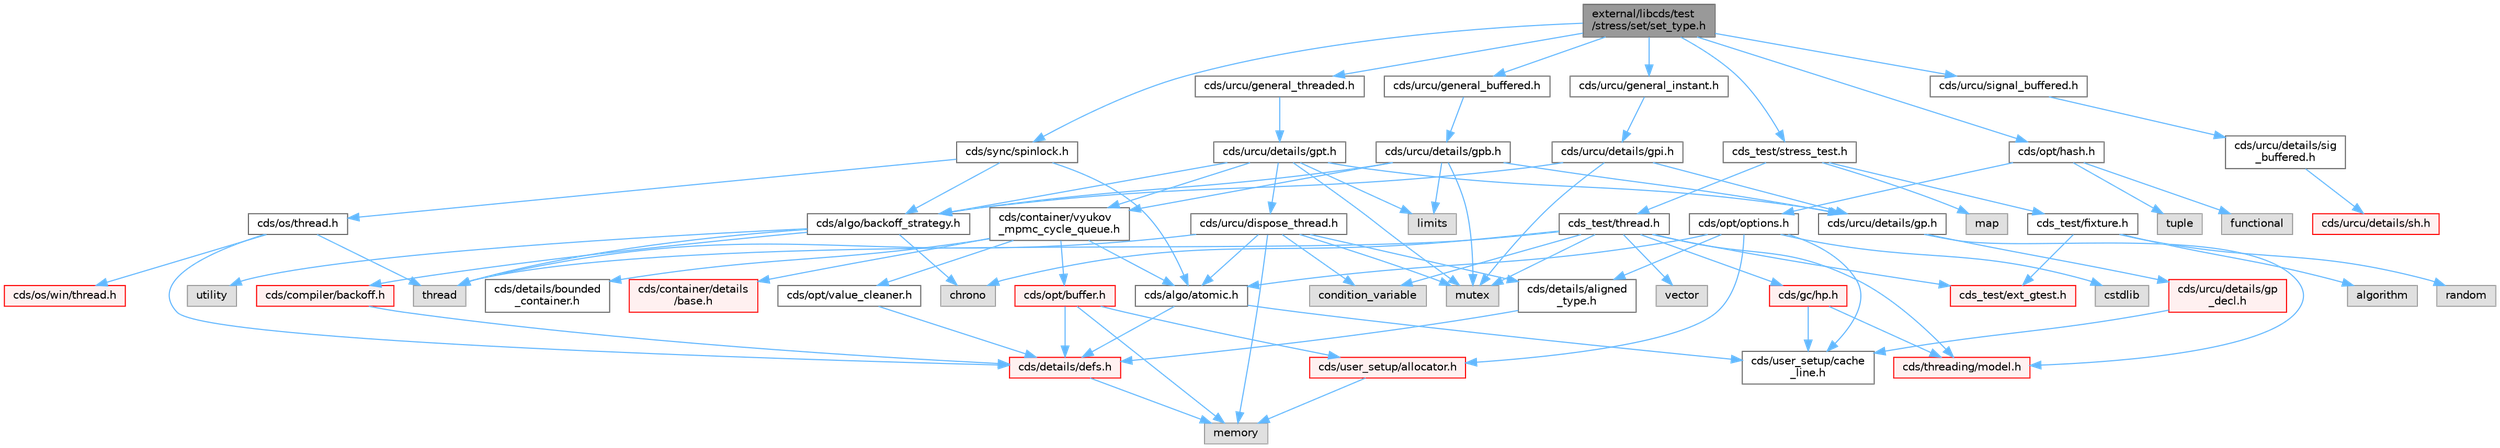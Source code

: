 digraph "external/libcds/test/stress/set/set_type.h"
{
 // LATEX_PDF_SIZE
  bgcolor="transparent";
  edge [fontname=Helvetica,fontsize=10,labelfontname=Helvetica,labelfontsize=10];
  node [fontname=Helvetica,fontsize=10,shape=box,height=0.2,width=0.4];
  Node1 [id="Node000001",label="external/libcds/test\l/stress/set/set_type.h",height=0.2,width=0.4,color="gray40", fillcolor="grey60", style="filled", fontcolor="black",tooltip=" "];
  Node1 -> Node2 [id="edge1_Node000001_Node000002",color="steelblue1",style="solid",tooltip=" "];
  Node2 [id="Node000002",label="cds/urcu/general_instant.h",height=0.2,width=0.4,color="grey40", fillcolor="white", style="filled",URL="$general__instant_8h.html",tooltip=" "];
  Node2 -> Node3 [id="edge2_Node000002_Node000003",color="steelblue1",style="solid",tooltip=" "];
  Node3 [id="Node000003",label="cds/urcu/details/gpi.h",height=0.2,width=0.4,color="grey40", fillcolor="white", style="filled",URL="$gpi_8h.html",tooltip=" "];
  Node3 -> Node4 [id="edge3_Node000003_Node000004",color="steelblue1",style="solid",tooltip=" "];
  Node4 [id="Node000004",label="mutex",height=0.2,width=0.4,color="grey60", fillcolor="#E0E0E0", style="filled",tooltip=" "];
  Node3 -> Node5 [id="edge4_Node000003_Node000005",color="steelblue1",style="solid",tooltip=" "];
  Node5 [id="Node000005",label="cds/urcu/details/gp.h",height=0.2,width=0.4,color="grey40", fillcolor="white", style="filled",URL="$gp_8h.html",tooltip=" "];
  Node5 -> Node6 [id="edge5_Node000005_Node000006",color="steelblue1",style="solid",tooltip=" "];
  Node6 [id="Node000006",label="cds/urcu/details/gp\l_decl.h",height=0.2,width=0.4,color="red", fillcolor="#FFF0F0", style="filled",URL="$gp__decl_8h.html",tooltip=" "];
  Node6 -> Node22 [id="edge6_Node000006_Node000022",color="steelblue1",style="solid",tooltip=" "];
  Node22 [id="Node000022",label="cds/user_setup/cache\l_line.h",height=0.2,width=0.4,color="grey40", fillcolor="white", style="filled",URL="$cache__line_8h.html",tooltip="Cache-line size definition"];
  Node5 -> Node46 [id="edge7_Node000005_Node000046",color="steelblue1",style="solid",tooltip=" "];
  Node46 [id="Node000046",label="cds/threading/model.h",height=0.2,width=0.4,color="red", fillcolor="#FFF0F0", style="filled",URL="$model_8h.html",tooltip=" "];
  Node3 -> Node53 [id="edge8_Node000003_Node000053",color="steelblue1",style="solid",tooltip=" "];
  Node53 [id="Node000053",label="cds/algo/backoff_strategy.h",height=0.2,width=0.4,color="grey40", fillcolor="white", style="filled",URL="$backoff__strategy_8h.html",tooltip=" "];
  Node53 -> Node41 [id="edge9_Node000053_Node000041",color="steelblue1",style="solid",tooltip=" "];
  Node41 [id="Node000041",label="utility",height=0.2,width=0.4,color="grey60", fillcolor="#E0E0E0", style="filled",tooltip=" "];
  Node53 -> Node36 [id="edge10_Node000053_Node000036",color="steelblue1",style="solid",tooltip=" "];
  Node36 [id="Node000036",label="thread",height=0.2,width=0.4,color="grey60", fillcolor="#E0E0E0", style="filled",tooltip=" "];
  Node53 -> Node54 [id="edge11_Node000053_Node000054",color="steelblue1",style="solid",tooltip=" "];
  Node54 [id="Node000054",label="chrono",height=0.2,width=0.4,color="grey60", fillcolor="#E0E0E0", style="filled",tooltip=" "];
  Node53 -> Node55 [id="edge12_Node000053_Node000055",color="steelblue1",style="solid",tooltip=" "];
  Node55 [id="Node000055",label="cds/compiler/backoff.h",height=0.2,width=0.4,color="red", fillcolor="#FFF0F0", style="filled",URL="$backoff_8h.html",tooltip=" "];
  Node55 -> Node9 [id="edge13_Node000055_Node000009",color="steelblue1",style="solid",tooltip=" "];
  Node9 [id="Node000009",label="cds/details/defs.h",height=0.2,width=0.4,color="red", fillcolor="#FFF0F0", style="filled",URL="$details_2defs_8h.html",tooltip=" "];
  Node9 -> Node17 [id="edge14_Node000009_Node000017",color="steelblue1",style="solid",tooltip=" "];
  Node17 [id="Node000017",label="memory",height=0.2,width=0.4,color="grey60", fillcolor="#E0E0E0", style="filled",tooltip=" "];
  Node1 -> Node57 [id="edge15_Node000001_Node000057",color="steelblue1",style="solid",tooltip=" "];
  Node57 [id="Node000057",label="cds/urcu/general_buffered.h",height=0.2,width=0.4,color="grey40", fillcolor="white", style="filled",URL="$general__buffered_8h.html",tooltip=" "];
  Node57 -> Node58 [id="edge16_Node000057_Node000058",color="steelblue1",style="solid",tooltip=" "];
  Node58 [id="Node000058",label="cds/urcu/details/gpb.h",height=0.2,width=0.4,color="grey40", fillcolor="white", style="filled",URL="$gpb_8h.html",tooltip=" "];
  Node58 -> Node4 [id="edge17_Node000058_Node000004",color="steelblue1",style="solid",tooltip=" "];
  Node58 -> Node59 [id="edge18_Node000058_Node000059",color="steelblue1",style="solid",tooltip=" "];
  Node59 [id="Node000059",label="limits",height=0.2,width=0.4,color="grey60", fillcolor="#E0E0E0", style="filled",tooltip=" "];
  Node58 -> Node5 [id="edge19_Node000058_Node000005",color="steelblue1",style="solid",tooltip=" "];
  Node58 -> Node53 [id="edge20_Node000058_Node000053",color="steelblue1",style="solid",tooltip=" "];
  Node58 -> Node60 [id="edge21_Node000058_Node000060",color="steelblue1",style="solid",tooltip=" "];
  Node60 [id="Node000060",label="cds/container/vyukov\l_mpmc_cycle_queue.h",height=0.2,width=0.4,color="grey40", fillcolor="white", style="filled",URL="$container_2vyukov__mpmc__cycle__queue_8h.html",tooltip=" "];
  Node60 -> Node61 [id="edge22_Node000060_Node000061",color="steelblue1",style="solid",tooltip=" "];
  Node61 [id="Node000061",label="cds/container/details\l/base.h",height=0.2,width=0.4,color="red", fillcolor="#FFF0F0", style="filled",URL="$external_2libcds_2cds_2container_2details_2base_8h.html",tooltip=" "];
  Node60 -> Node67 [id="edge23_Node000060_Node000067",color="steelblue1",style="solid",tooltip=" "];
  Node67 [id="Node000067",label="cds/opt/buffer.h",height=0.2,width=0.4,color="red", fillcolor="#FFF0F0", style="filled",URL="$external_2libcds_2cds_2opt_2buffer_8h.html",tooltip=" "];
  Node67 -> Node9 [id="edge24_Node000067_Node000009",color="steelblue1",style="solid",tooltip=" "];
  Node67 -> Node26 [id="edge25_Node000067_Node000026",color="steelblue1",style="solid",tooltip=" "];
  Node26 [id="Node000026",label="cds/user_setup/allocator.h",height=0.2,width=0.4,color="red", fillcolor="#FFF0F0", style="filled",URL="$external_2libcds_2cds_2user__setup_2allocator_8h.html",tooltip="Default implementation of allocator classes."];
  Node26 -> Node17 [id="edge26_Node000026_Node000017",color="steelblue1",style="solid",tooltip=" "];
  Node67 -> Node17 [id="edge27_Node000067_Node000017",color="steelblue1",style="solid",tooltip=" "];
  Node60 -> Node69 [id="edge28_Node000060_Node000069",color="steelblue1",style="solid",tooltip=" "];
  Node69 [id="Node000069",label="cds/opt/value_cleaner.h",height=0.2,width=0.4,color="grey40", fillcolor="white", style="filled",URL="$value__cleaner_8h.html",tooltip=" "];
  Node69 -> Node9 [id="edge29_Node000069_Node000009",color="steelblue1",style="solid",tooltip=" "];
  Node60 -> Node8 [id="edge30_Node000060_Node000008",color="steelblue1",style="solid",tooltip=" "];
  Node8 [id="Node000008",label="cds/algo/atomic.h",height=0.2,width=0.4,color="grey40", fillcolor="white", style="filled",URL="$external_2libcds_2cds_2algo_2atomic_8h.html",tooltip=" "];
  Node8 -> Node9 [id="edge31_Node000008_Node000009",color="steelblue1",style="solid",tooltip=" "];
  Node8 -> Node22 [id="edge32_Node000008_Node000022",color="steelblue1",style="solid",tooltip=" "];
  Node60 -> Node70 [id="edge33_Node000060_Node000070",color="steelblue1",style="solid",tooltip=" "];
  Node70 [id="Node000070",label="cds/details/bounded\l_container.h",height=0.2,width=0.4,color="grey40", fillcolor="white", style="filled",URL="$bounded__container_8h.html",tooltip=" "];
  Node1 -> Node71 [id="edge34_Node000001_Node000071",color="steelblue1",style="solid",tooltip=" "];
  Node71 [id="Node000071",label="cds/urcu/general_threaded.h",height=0.2,width=0.4,color="grey40", fillcolor="white", style="filled",URL="$general__threaded_8h.html",tooltip=" "];
  Node71 -> Node72 [id="edge35_Node000071_Node000072",color="steelblue1",style="solid",tooltip=" "];
  Node72 [id="Node000072",label="cds/urcu/details/gpt.h",height=0.2,width=0.4,color="grey40", fillcolor="white", style="filled",URL="$gpt_8h.html",tooltip=" "];
  Node72 -> Node4 [id="edge36_Node000072_Node000004",color="steelblue1",style="solid",tooltip=" "];
  Node72 -> Node59 [id="edge37_Node000072_Node000059",color="steelblue1",style="solid",tooltip=" "];
  Node72 -> Node5 [id="edge38_Node000072_Node000005",color="steelblue1",style="solid",tooltip=" "];
  Node72 -> Node73 [id="edge39_Node000072_Node000073",color="steelblue1",style="solid",tooltip=" "];
  Node73 [id="Node000073",label="cds/urcu/dispose_thread.h",height=0.2,width=0.4,color="grey40", fillcolor="white", style="filled",URL="$dispose__thread_8h.html",tooltip=" "];
  Node73 -> Node17 [id="edge40_Node000073_Node000017",color="steelblue1",style="solid",tooltip=" "];
  Node73 -> Node36 [id="edge41_Node000073_Node000036",color="steelblue1",style="solid",tooltip=" "];
  Node73 -> Node4 [id="edge42_Node000073_Node000004",color="steelblue1",style="solid",tooltip=" "];
  Node73 -> Node74 [id="edge43_Node000073_Node000074",color="steelblue1",style="solid",tooltip=" "];
  Node74 [id="Node000074",label="condition_variable",height=0.2,width=0.4,color="grey60", fillcolor="#E0E0E0", style="filled",tooltip=" "];
  Node73 -> Node66 [id="edge44_Node000073_Node000066",color="steelblue1",style="solid",tooltip=" "];
  Node66 [id="Node000066",label="cds/details/aligned\l_type.h",height=0.2,width=0.4,color="grey40", fillcolor="white", style="filled",URL="$aligned__type_8h.html",tooltip=" "];
  Node66 -> Node9 [id="edge45_Node000066_Node000009",color="steelblue1",style="solid",tooltip=" "];
  Node73 -> Node8 [id="edge46_Node000073_Node000008",color="steelblue1",style="solid",tooltip=" "];
  Node72 -> Node53 [id="edge47_Node000072_Node000053",color="steelblue1",style="solid",tooltip=" "];
  Node72 -> Node60 [id="edge48_Node000072_Node000060",color="steelblue1",style="solid",tooltip=" "];
  Node1 -> Node75 [id="edge49_Node000001_Node000075",color="steelblue1",style="solid",tooltip=" "];
  Node75 [id="Node000075",label="cds/urcu/signal_buffered.h",height=0.2,width=0.4,color="grey40", fillcolor="white", style="filled",URL="$signal__buffered_8h.html",tooltip=" "];
  Node75 -> Node76 [id="edge50_Node000075_Node000076",color="steelblue1",style="solid",tooltip=" "];
  Node76 [id="Node000076",label="cds/urcu/details/sig\l_buffered.h",height=0.2,width=0.4,color="grey40", fillcolor="white", style="filled",URL="$sig__buffered_8h.html",tooltip=" "];
  Node76 -> Node77 [id="edge51_Node000076_Node000077",color="steelblue1",style="solid",tooltip=" "];
  Node77 [id="Node000077",label="cds/urcu/details/sh.h",height=0.2,width=0.4,color="red", fillcolor="#FFF0F0", style="filled",URL="$sh_8h.html",tooltip=" "];
  Node1 -> Node78 [id="edge52_Node000001_Node000078",color="steelblue1",style="solid",tooltip=" "];
  Node78 [id="Node000078",label="cds/opt/hash.h",height=0.2,width=0.4,color="grey40", fillcolor="white", style="filled",URL="$external_2libcds_2cds_2opt_2hash_8h.html",tooltip=" "];
  Node78 -> Node79 [id="edge53_Node000078_Node000079",color="steelblue1",style="solid",tooltip=" "];
  Node79 [id="Node000079",label="tuple",height=0.2,width=0.4,color="grey60", fillcolor="#E0E0E0", style="filled",tooltip=" "];
  Node78 -> Node80 [id="edge54_Node000078_Node000080",color="steelblue1",style="solid",tooltip=" "];
  Node80 [id="Node000080",label="functional",height=0.2,width=0.4,color="grey60", fillcolor="#E0E0E0", style="filled",tooltip=" "];
  Node78 -> Node65 [id="edge55_Node000078_Node000065",color="steelblue1",style="solid",tooltip=" "];
  Node65 [id="Node000065",label="cds/opt/options.h",height=0.2,width=0.4,color="grey40", fillcolor="white", style="filled",URL="$opt_2options_8h.html",tooltip=" "];
  Node65 -> Node38 [id="edge56_Node000065_Node000038",color="steelblue1",style="solid",tooltip=" "];
  Node38 [id="Node000038",label="cstdlib",height=0.2,width=0.4,color="grey60", fillcolor="#E0E0E0", style="filled",tooltip=" "];
  Node65 -> Node66 [id="edge57_Node000065_Node000066",color="steelblue1",style="solid",tooltip=" "];
  Node65 -> Node26 [id="edge58_Node000065_Node000026",color="steelblue1",style="solid",tooltip=" "];
  Node65 -> Node22 [id="edge59_Node000065_Node000022",color="steelblue1",style="solid",tooltip=" "];
  Node65 -> Node8 [id="edge60_Node000065_Node000008",color="steelblue1",style="solid",tooltip=" "];
  Node1 -> Node81 [id="edge61_Node000001_Node000081",color="steelblue1",style="solid",tooltip=" "];
  Node81 [id="Node000081",label="cds/sync/spinlock.h",height=0.2,width=0.4,color="grey40", fillcolor="white", style="filled",URL="$sync_2spinlock_8h.html",tooltip=" "];
  Node81 -> Node8 [id="edge62_Node000081_Node000008",color="steelblue1",style="solid",tooltip=" "];
  Node81 -> Node42 [id="edge63_Node000081_Node000042",color="steelblue1",style="solid",tooltip=" "];
  Node42 [id="Node000042",label="cds/os/thread.h",height=0.2,width=0.4,color="grey40", fillcolor="white", style="filled",URL="$cds_2os_2thread_8h.html",tooltip=" "];
  Node42 -> Node36 [id="edge64_Node000042_Node000036",color="steelblue1",style="solid",tooltip=" "];
  Node42 -> Node9 [id="edge65_Node000042_Node000009",color="steelblue1",style="solid",tooltip=" "];
  Node42 -> Node43 [id="edge66_Node000042_Node000043",color="steelblue1",style="solid",tooltip=" "];
  Node43 [id="Node000043",label="cds/os/win/thread.h",height=0.2,width=0.4,color="red", fillcolor="#FFF0F0", style="filled",URL="$cds_2os_2win_2thread_8h.html",tooltip=" "];
  Node81 -> Node53 [id="edge67_Node000081_Node000053",color="steelblue1",style="solid",tooltip=" "];
  Node1 -> Node82 [id="edge68_Node000001_Node000082",color="steelblue1",style="solid",tooltip=" "];
  Node82 [id="Node000082",label="cds_test/stress_test.h",height=0.2,width=0.4,color="grey40", fillcolor="white", style="filled",URL="$stress__test_8h.html",tooltip=" "];
  Node82 -> Node83 [id="edge69_Node000082_Node000083",color="steelblue1",style="solid",tooltip=" "];
  Node83 [id="Node000083",label="map",height=0.2,width=0.4,color="grey60", fillcolor="#E0E0E0", style="filled",tooltip=" "];
  Node82 -> Node84 [id="edge70_Node000082_Node000084",color="steelblue1",style="solid",tooltip=" "];
  Node84 [id="Node000084",label="cds_test/fixture.h",height=0.2,width=0.4,color="grey40", fillcolor="white", style="filled",URL="$fixture_8h.html",tooltip=" "];
  Node84 -> Node85 [id="edge71_Node000084_Node000085",color="steelblue1",style="solid",tooltip=" "];
  Node85 [id="Node000085",label="cds_test/ext_gtest.h",height=0.2,width=0.4,color="red", fillcolor="#FFF0F0", style="filled",URL="$ext__gtest_8h.html",tooltip=" "];
  Node84 -> Node87 [id="edge72_Node000084_Node000087",color="steelblue1",style="solid",tooltip=" "];
  Node87 [id="Node000087",label="algorithm",height=0.2,width=0.4,color="grey60", fillcolor="#E0E0E0", style="filled",tooltip=" "];
  Node84 -> Node88 [id="edge73_Node000084_Node000088",color="steelblue1",style="solid",tooltip=" "];
  Node88 [id="Node000088",label="random",height=0.2,width=0.4,color="grey60", fillcolor="#E0E0E0", style="filled",tooltip=" "];
  Node82 -> Node89 [id="edge74_Node000082_Node000089",color="steelblue1",style="solid",tooltip=" "];
  Node89 [id="Node000089",label="cds_test/thread.h",height=0.2,width=0.4,color="grey40", fillcolor="white", style="filled",URL="$test_2include_2cds__test_2thread_8h.html",tooltip=" "];
  Node89 -> Node85 [id="edge75_Node000089_Node000085",color="steelblue1",style="solid",tooltip=" "];
  Node89 -> Node90 [id="edge76_Node000089_Node000090",color="steelblue1",style="solid",tooltip=" "];
  Node90 [id="Node000090",label="vector",height=0.2,width=0.4,color="grey60", fillcolor="#E0E0E0", style="filled",tooltip=" "];
  Node89 -> Node36 [id="edge77_Node000089_Node000036",color="steelblue1",style="solid",tooltip=" "];
  Node89 -> Node74 [id="edge78_Node000089_Node000074",color="steelblue1",style="solid",tooltip=" "];
  Node89 -> Node4 [id="edge79_Node000089_Node000004",color="steelblue1",style="solid",tooltip=" "];
  Node89 -> Node54 [id="edge80_Node000089_Node000054",color="steelblue1",style="solid",tooltip=" "];
  Node89 -> Node46 [id="edge81_Node000089_Node000046",color="steelblue1",style="solid",tooltip=" "];
  Node89 -> Node91 [id="edge82_Node000089_Node000091",color="steelblue1",style="solid",tooltip=" "];
  Node91 [id="Node000091",label="cds/gc/hp.h",height=0.2,width=0.4,color="red", fillcolor="#FFF0F0", style="filled",URL="$hp_8h.html",tooltip=" "];
  Node91 -> Node46 [id="edge83_Node000091_Node000046",color="steelblue1",style="solid",tooltip=" "];
  Node91 -> Node22 [id="edge84_Node000091_Node000022",color="steelblue1",style="solid",tooltip=" "];
}
